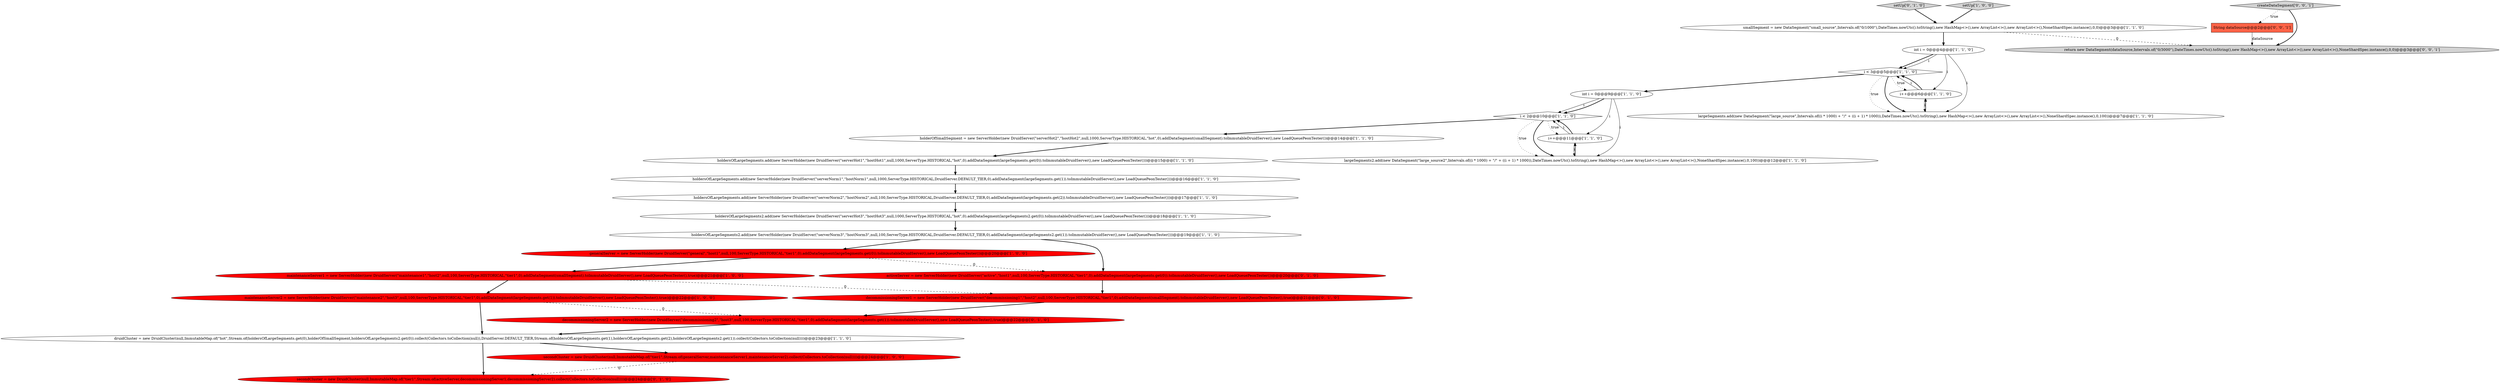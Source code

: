 digraph {
15 [style = filled, label = "maintenanceServer1 = new ServerHolder(new DruidServer(\"maintenance1\",\"host2\",null,100,ServerType.HISTORICAL,\"tier1\",0).addDataSegment(smallSegment).toImmutableDruidServer(),new LoadQueuePeonTester(),true)@@@21@@@['1', '0', '0']", fillcolor = red, shape = ellipse image = "AAA1AAABBB1BBB"];
16 [style = filled, label = "maintenanceServer2 = new ServerHolder(new DruidServer(\"maintenance2\",\"host3\",null,100,ServerType.HISTORICAL,\"tier1\",0).addDataSegment(largeSegments.get(1)).toImmutableDruidServer(),new LoadQueuePeonTester(),true)@@@22@@@['1', '0', '0']", fillcolor = red, shape = ellipse image = "AAA1AAABBB1BBB"];
0 [style = filled, label = "holdersOfLargeSegments2.add(new ServerHolder(new DruidServer(\"serverNorm3\",\"hostNorm3\",null,100,ServerType.HISTORICAL,DruidServer.DEFAULT_TIER,0).addDataSegment(largeSegments2.get(1)).toImmutableDruidServer(),new LoadQueuePeonTester()))@@@19@@@['1', '1', '0']", fillcolor = white, shape = ellipse image = "AAA0AAABBB1BBB"];
21 [style = filled, label = "setUp['0', '1', '0']", fillcolor = lightgray, shape = diamond image = "AAA0AAABBB2BBB"];
27 [style = filled, label = "return new DataSegment(dataSource,Intervals.of(\"0/3000\"),DateTimes.nowUtc().toString(),new HashMap<>(),new ArrayList<>(),new ArrayList<>(),NoneShardSpec.instance(),0,0)@@@3@@@['0', '0', '1']", fillcolor = lightgray, shape = ellipse image = "AAA0AAABBB3BBB"];
4 [style = filled, label = "i < 3@@@5@@@['1', '1', '0']", fillcolor = white, shape = diamond image = "AAA0AAABBB1BBB"];
26 [style = filled, label = "String dataSource@@@2@@@['0', '0', '1']", fillcolor = tomato, shape = box image = "AAA0AAABBB3BBB"];
13 [style = filled, label = "setUp['1', '0', '0']", fillcolor = lightgray, shape = diamond image = "AAA0AAABBB1BBB"];
19 [style = filled, label = "i < 2@@@10@@@['1', '1', '0']", fillcolor = white, shape = diamond image = "AAA0AAABBB1BBB"];
2 [style = filled, label = "holdersOfLargeSegments.add(new ServerHolder(new DruidServer(\"serverHot1\",\"hostHot1\",null,1000,ServerType.HISTORICAL,\"hot\",0).addDataSegment(largeSegments.get(0)).toImmutableDruidServer(),new LoadQueuePeonTester()))@@@15@@@['1', '1', '0']", fillcolor = white, shape = ellipse image = "AAA0AAABBB1BBB"];
24 [style = filled, label = "activeServer = new ServerHolder(new DruidServer(\"active\",\"host1\",null,100,ServerType.HISTORICAL,\"tier1\",0).addDataSegment(largeSegments.get(0)).toImmutableDruidServer(),new LoadQueuePeonTester())@@@20@@@['0', '1', '0']", fillcolor = red, shape = ellipse image = "AAA1AAABBB2BBB"];
9 [style = filled, label = "i++@@@11@@@['1', '1', '0']", fillcolor = white, shape = ellipse image = "AAA0AAABBB1BBB"];
10 [style = filled, label = "i++@@@6@@@['1', '1', '0']", fillcolor = white, shape = ellipse image = "AAA0AAABBB1BBB"];
28 [style = filled, label = "createDataSegment['0', '0', '1']", fillcolor = lightgray, shape = diamond image = "AAA0AAABBB3BBB"];
12 [style = filled, label = "druidCluster = new DruidCluster(null,ImmutableMap.of(\"hot\",Stream.of(holdersOfLargeSegments.get(0),holderOfSmallSegment,holdersOfLargeSegments2.get(0)).collect(Collectors.toCollection(null)),DruidServer.DEFAULT_TIER,Stream.of(holdersOfLargeSegments.get(1),holdersOfLargeSegments.get(2),holdersOfLargeSegments2.get(1)).collect(Collectors.toCollection(null))))@@@23@@@['1', '1', '0']", fillcolor = white, shape = ellipse image = "AAA0AAABBB1BBB"];
14 [style = filled, label = "generalServer = new ServerHolder(new DruidServer(\"general\",\"host1\",null,100,ServerType.HISTORICAL,\"tier1\",0).addDataSegment(largeSegments.get(0)).toImmutableDruidServer(),new LoadQueuePeonTester())@@@20@@@['1', '0', '0']", fillcolor = red, shape = ellipse image = "AAA1AAABBB1BBB"];
25 [style = filled, label = "decommissioningServer1 = new ServerHolder(new DruidServer(\"decommissioning1\",\"host2\",null,100,ServerType.HISTORICAL,\"tier1\",0).addDataSegment(smallSegment).toImmutableDruidServer(),new LoadQueuePeonTester(),true)@@@21@@@['0', '1', '0']", fillcolor = red, shape = ellipse image = "AAA1AAABBB2BBB"];
22 [style = filled, label = "decommissioningServer2 = new ServerHolder(new DruidServer(\"decommissioning2\",\"host3\",null,100,ServerType.HISTORICAL,\"tier1\",0).addDataSegment(largeSegments.get(1)).toImmutableDruidServer(),new LoadQueuePeonTester(),true)@@@22@@@['0', '1', '0']", fillcolor = red, shape = ellipse image = "AAA1AAABBB2BBB"];
5 [style = filled, label = "holdersOfLargeSegments.add(new ServerHolder(new DruidServer(\"serverNorm2\",\"hostNorm2\",null,100,ServerType.HISTORICAL,DruidServer.DEFAULT_TIER,0).addDataSegment(largeSegments.get(2)).toImmutableDruidServer(),new LoadQueuePeonTester()))@@@17@@@['1', '1', '0']", fillcolor = white, shape = ellipse image = "AAA0AAABBB1BBB"];
7 [style = filled, label = "largeSegments.add(new DataSegment(\"large_source\",Intervals.of((i * 1000) + \"/\" + ((i + 1) * 1000)),DateTimes.nowUtc().toString(),new HashMap<>(),new ArrayList<>(),new ArrayList<>(),NoneShardSpec.instance(),0,100))@@@7@@@['1', '1', '0']", fillcolor = white, shape = ellipse image = "AAA0AAABBB1BBB"];
23 [style = filled, label = "secondCluster = new DruidCluster(null,ImmutableMap.of(\"tier1\",Stream.of(activeServer,decommissioningServer1,decommissioningServer2).collect(Collectors.toCollection(null))))@@@24@@@['0', '1', '0']", fillcolor = red, shape = ellipse image = "AAA1AAABBB2BBB"];
18 [style = filled, label = "holdersOfLargeSegments2.add(new ServerHolder(new DruidServer(\"serverHot3\",\"hostHot3\",null,1000,ServerType.HISTORICAL,\"hot\",0).addDataSegment(largeSegments2.get(0)).toImmutableDruidServer(),new LoadQueuePeonTester()))@@@18@@@['1', '1', '0']", fillcolor = white, shape = ellipse image = "AAA0AAABBB1BBB"];
20 [style = filled, label = "int i = 0@@@9@@@['1', '1', '0']", fillcolor = white, shape = ellipse image = "AAA0AAABBB1BBB"];
11 [style = filled, label = "holdersOfLargeSegments.add(new ServerHolder(new DruidServer(\"serverNorm1\",\"hostNorm1\",null,1000,ServerType.HISTORICAL,DruidServer.DEFAULT_TIER,0).addDataSegment(largeSegments.get(1)).toImmutableDruidServer(),new LoadQueuePeonTester()))@@@16@@@['1', '1', '0']", fillcolor = white, shape = ellipse image = "AAA0AAABBB1BBB"];
17 [style = filled, label = "smallSegment = new DataSegment(\"small_source\",Intervals.of(\"0/1000\"),DateTimes.nowUtc().toString(),new HashMap<>(),new ArrayList<>(),new ArrayList<>(),NoneShardSpec.instance(),0,0)@@@3@@@['1', '1', '0']", fillcolor = white, shape = ellipse image = "AAA0AAABBB1BBB"];
1 [style = filled, label = "largeSegments2.add(new DataSegment(\"large_source2\",Intervals.of((i * 1000) + \"/\" + ((i + 1) * 1000)),DateTimes.nowUtc().toString(),new HashMap<>(),new ArrayList<>(),new ArrayList<>(),NoneShardSpec.instance(),0,100))@@@12@@@['1', '1', '0']", fillcolor = white, shape = ellipse image = "AAA0AAABBB1BBB"];
8 [style = filled, label = "holderOfSmallSegment = new ServerHolder(new DruidServer(\"serverHot2\",\"hostHot2\",null,1000,ServerType.HISTORICAL,\"hot\",0).addDataSegment(smallSegment).toImmutableDruidServer(),new LoadQueuePeonTester())@@@14@@@['1', '1', '0']", fillcolor = white, shape = ellipse image = "AAA0AAABBB1BBB"];
3 [style = filled, label = "int i = 0@@@4@@@['1', '1', '0']", fillcolor = white, shape = ellipse image = "AAA0AAABBB1BBB"];
6 [style = filled, label = "secondCluster = new DruidCluster(null,ImmutableMap.of(\"tier1\",Stream.of(generalServer,maintenanceServer1,maintenanceServer2).collect(Collectors.toCollection(null))))@@@24@@@['1', '0', '0']", fillcolor = red, shape = ellipse image = "AAA1AAABBB1BBB"];
14->24 [style = dashed, label="0"];
19->1 [style = dotted, label="true"];
25->22 [style = bold, label=""];
7->10 [style = bold, label=""];
4->10 [style = dotted, label="true"];
3->7 [style = solid, label="i"];
4->7 [style = dotted, label="true"];
5->18 [style = bold, label=""];
10->4 [style = solid, label="i"];
20->19 [style = solid, label="i"];
9->1 [style = solid, label="i"];
15->16 [style = bold, label=""];
12->6 [style = bold, label=""];
3->4 [style = bold, label=""];
19->8 [style = bold, label=""];
4->7 [style = bold, label=""];
1->9 [style = bold, label=""];
26->27 [style = solid, label="dataSource"];
3->4 [style = solid, label="i"];
3->10 [style = solid, label="i"];
19->1 [style = bold, label=""];
11->5 [style = bold, label=""];
0->14 [style = bold, label=""];
13->17 [style = bold, label=""];
15->25 [style = dashed, label="0"];
9->19 [style = solid, label="i"];
8->2 [style = bold, label=""];
24->25 [style = bold, label=""];
22->12 [style = bold, label=""];
0->24 [style = bold, label=""];
28->26 [style = dotted, label="true"];
6->23 [style = dashed, label="0"];
19->9 [style = dotted, label="true"];
4->20 [style = bold, label=""];
20->1 [style = solid, label="i"];
17->3 [style = bold, label=""];
10->4 [style = bold, label=""];
9->19 [style = bold, label=""];
14->15 [style = bold, label=""];
12->23 [style = bold, label=""];
28->27 [style = bold, label=""];
20->19 [style = bold, label=""];
10->7 [style = solid, label="i"];
16->12 [style = bold, label=""];
21->17 [style = bold, label=""];
2->11 [style = bold, label=""];
18->0 [style = bold, label=""];
20->9 [style = solid, label="i"];
16->22 [style = dashed, label="0"];
17->27 [style = dashed, label="0"];
}

